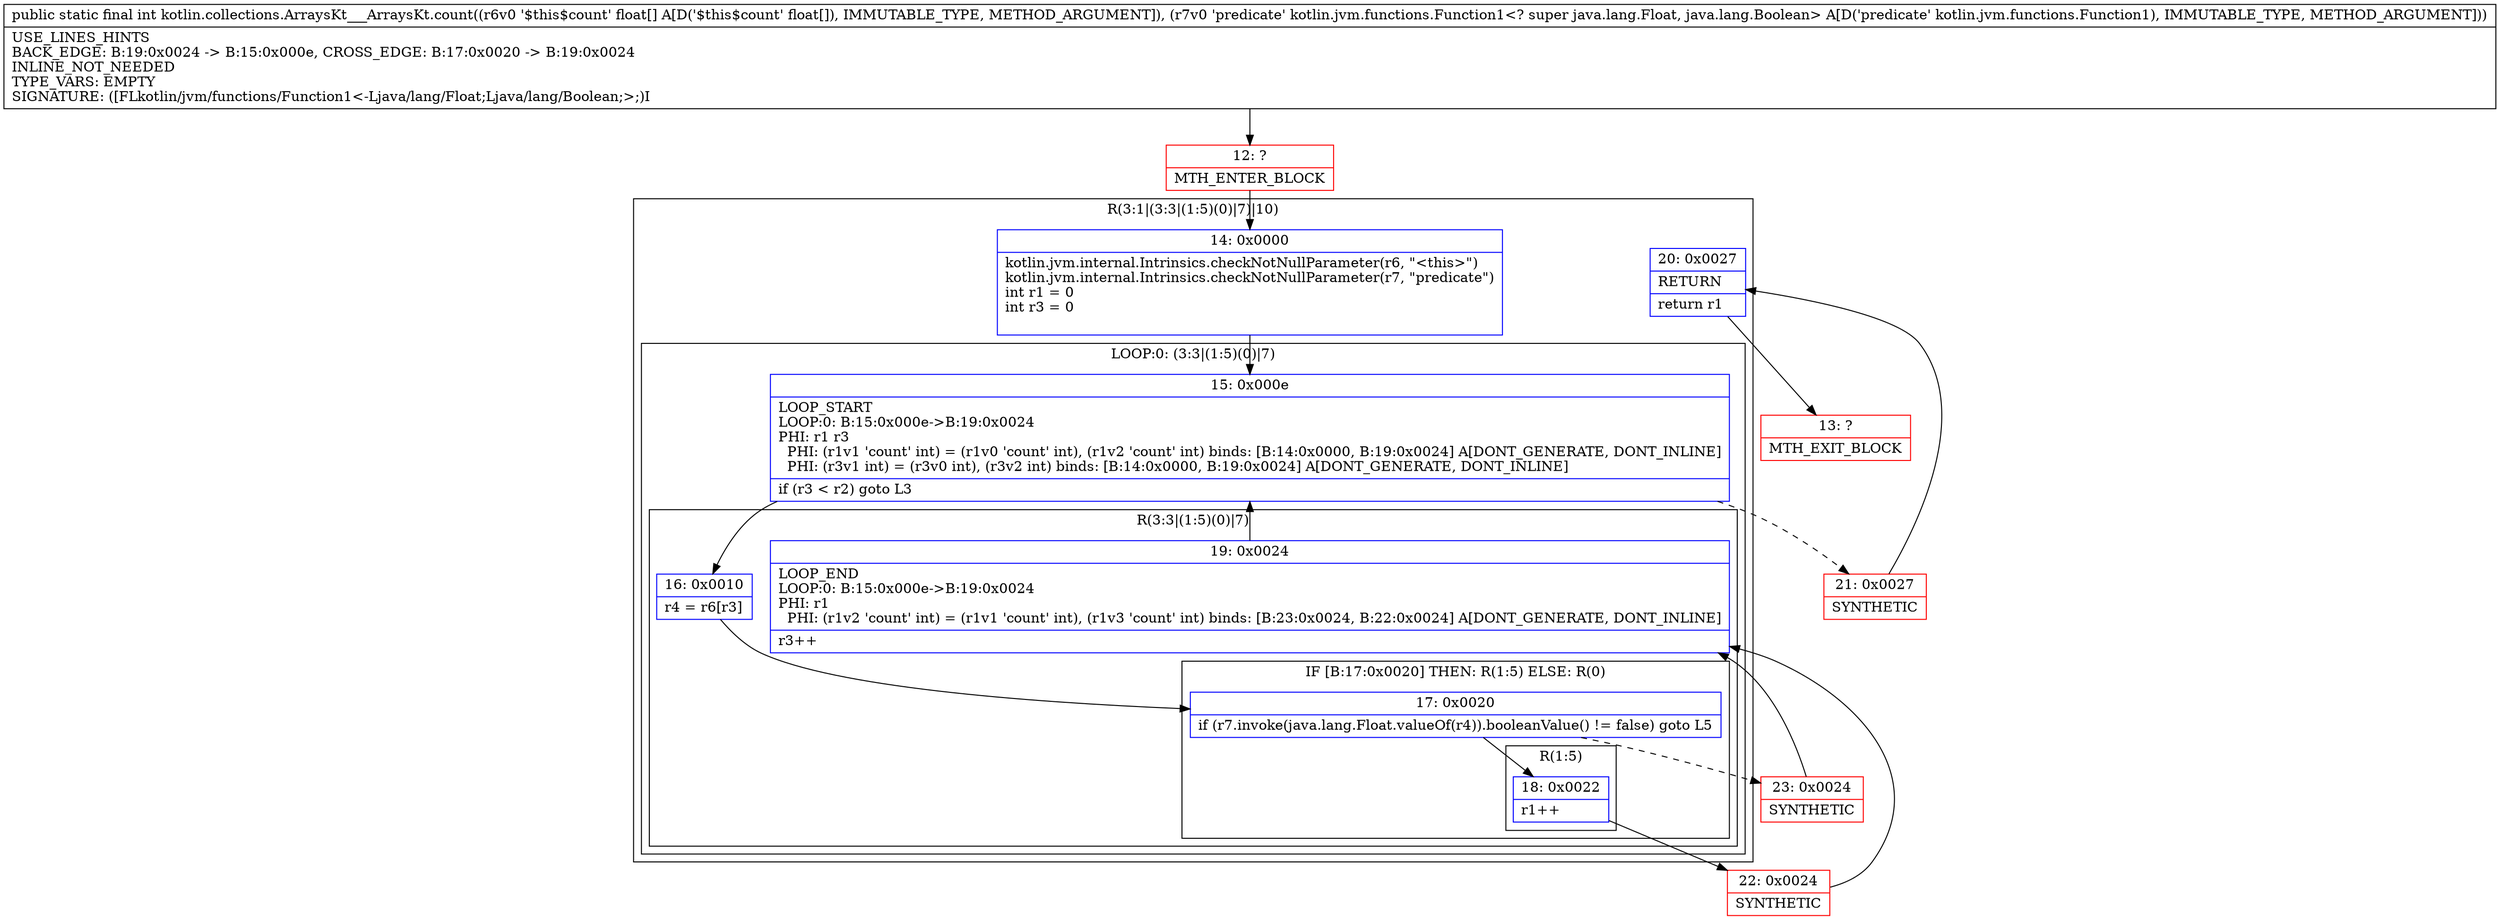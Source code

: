 digraph "CFG forkotlin.collections.ArraysKt___ArraysKt.count([FLkotlin\/jvm\/functions\/Function1;)I" {
subgraph cluster_Region_328842532 {
label = "R(3:1|(3:3|(1:5)(0)|7)|10)";
node [shape=record,color=blue];
Node_14 [shape=record,label="{14\:\ 0x0000|kotlin.jvm.internal.Intrinsics.checkNotNullParameter(r6, \"\<this\>\")\lkotlin.jvm.internal.Intrinsics.checkNotNullParameter(r7, \"predicate\")\lint r1 = 0\lint r3 = 0\l\l}"];
subgraph cluster_LoopRegion_451892382 {
label = "LOOP:0: (3:3|(1:5)(0)|7)";
node [shape=record,color=blue];
Node_15 [shape=record,label="{15\:\ 0x000e|LOOP_START\lLOOP:0: B:15:0x000e\-\>B:19:0x0024\lPHI: r1 r3 \l  PHI: (r1v1 'count' int) = (r1v0 'count' int), (r1v2 'count' int) binds: [B:14:0x0000, B:19:0x0024] A[DONT_GENERATE, DONT_INLINE]\l  PHI: (r3v1 int) = (r3v0 int), (r3v2 int) binds: [B:14:0x0000, B:19:0x0024] A[DONT_GENERATE, DONT_INLINE]\l|if (r3 \< r2) goto L3\l}"];
subgraph cluster_Region_983941560 {
label = "R(3:3|(1:5)(0)|7)";
node [shape=record,color=blue];
Node_16 [shape=record,label="{16\:\ 0x0010|r4 = r6[r3]\l}"];
subgraph cluster_IfRegion_1271976993 {
label = "IF [B:17:0x0020] THEN: R(1:5) ELSE: R(0)";
node [shape=record,color=blue];
Node_17 [shape=record,label="{17\:\ 0x0020|if (r7.invoke(java.lang.Float.valueOf(r4)).booleanValue() != false) goto L5\l}"];
subgraph cluster_Region_1753221180 {
label = "R(1:5)";
node [shape=record,color=blue];
Node_18 [shape=record,label="{18\:\ 0x0022|r1++\l}"];
}
subgraph cluster_Region_1195410717 {
label = "R(0)";
node [shape=record,color=blue];
}
}
Node_19 [shape=record,label="{19\:\ 0x0024|LOOP_END\lLOOP:0: B:15:0x000e\-\>B:19:0x0024\lPHI: r1 \l  PHI: (r1v2 'count' int) = (r1v1 'count' int), (r1v3 'count' int) binds: [B:23:0x0024, B:22:0x0024] A[DONT_GENERATE, DONT_INLINE]\l|r3++\l}"];
}
}
Node_20 [shape=record,label="{20\:\ 0x0027|RETURN\l|return r1\l}"];
}
Node_12 [shape=record,color=red,label="{12\:\ ?|MTH_ENTER_BLOCK\l}"];
Node_22 [shape=record,color=red,label="{22\:\ 0x0024|SYNTHETIC\l}"];
Node_23 [shape=record,color=red,label="{23\:\ 0x0024|SYNTHETIC\l}"];
Node_21 [shape=record,color=red,label="{21\:\ 0x0027|SYNTHETIC\l}"];
Node_13 [shape=record,color=red,label="{13\:\ ?|MTH_EXIT_BLOCK\l}"];
MethodNode[shape=record,label="{public static final int kotlin.collections.ArraysKt___ArraysKt.count((r6v0 '$this$count' float[] A[D('$this$count' float[]), IMMUTABLE_TYPE, METHOD_ARGUMENT]), (r7v0 'predicate' kotlin.jvm.functions.Function1\<? super java.lang.Float, java.lang.Boolean\> A[D('predicate' kotlin.jvm.functions.Function1), IMMUTABLE_TYPE, METHOD_ARGUMENT]))  | USE_LINES_HINTS\lBACK_EDGE: B:19:0x0024 \-\> B:15:0x000e, CROSS_EDGE: B:17:0x0020 \-\> B:19:0x0024\lINLINE_NOT_NEEDED\lTYPE_VARS: EMPTY\lSIGNATURE: ([FLkotlin\/jvm\/functions\/Function1\<\-Ljava\/lang\/Float;Ljava\/lang\/Boolean;\>;)I\l}"];
MethodNode -> Node_12;Node_14 -> Node_15;
Node_15 -> Node_16;
Node_15 -> Node_21[style=dashed];
Node_16 -> Node_17;
Node_17 -> Node_18;
Node_17 -> Node_23[style=dashed];
Node_18 -> Node_22;
Node_19 -> Node_15;
Node_20 -> Node_13;
Node_12 -> Node_14;
Node_22 -> Node_19;
Node_23 -> Node_19;
Node_21 -> Node_20;
}


